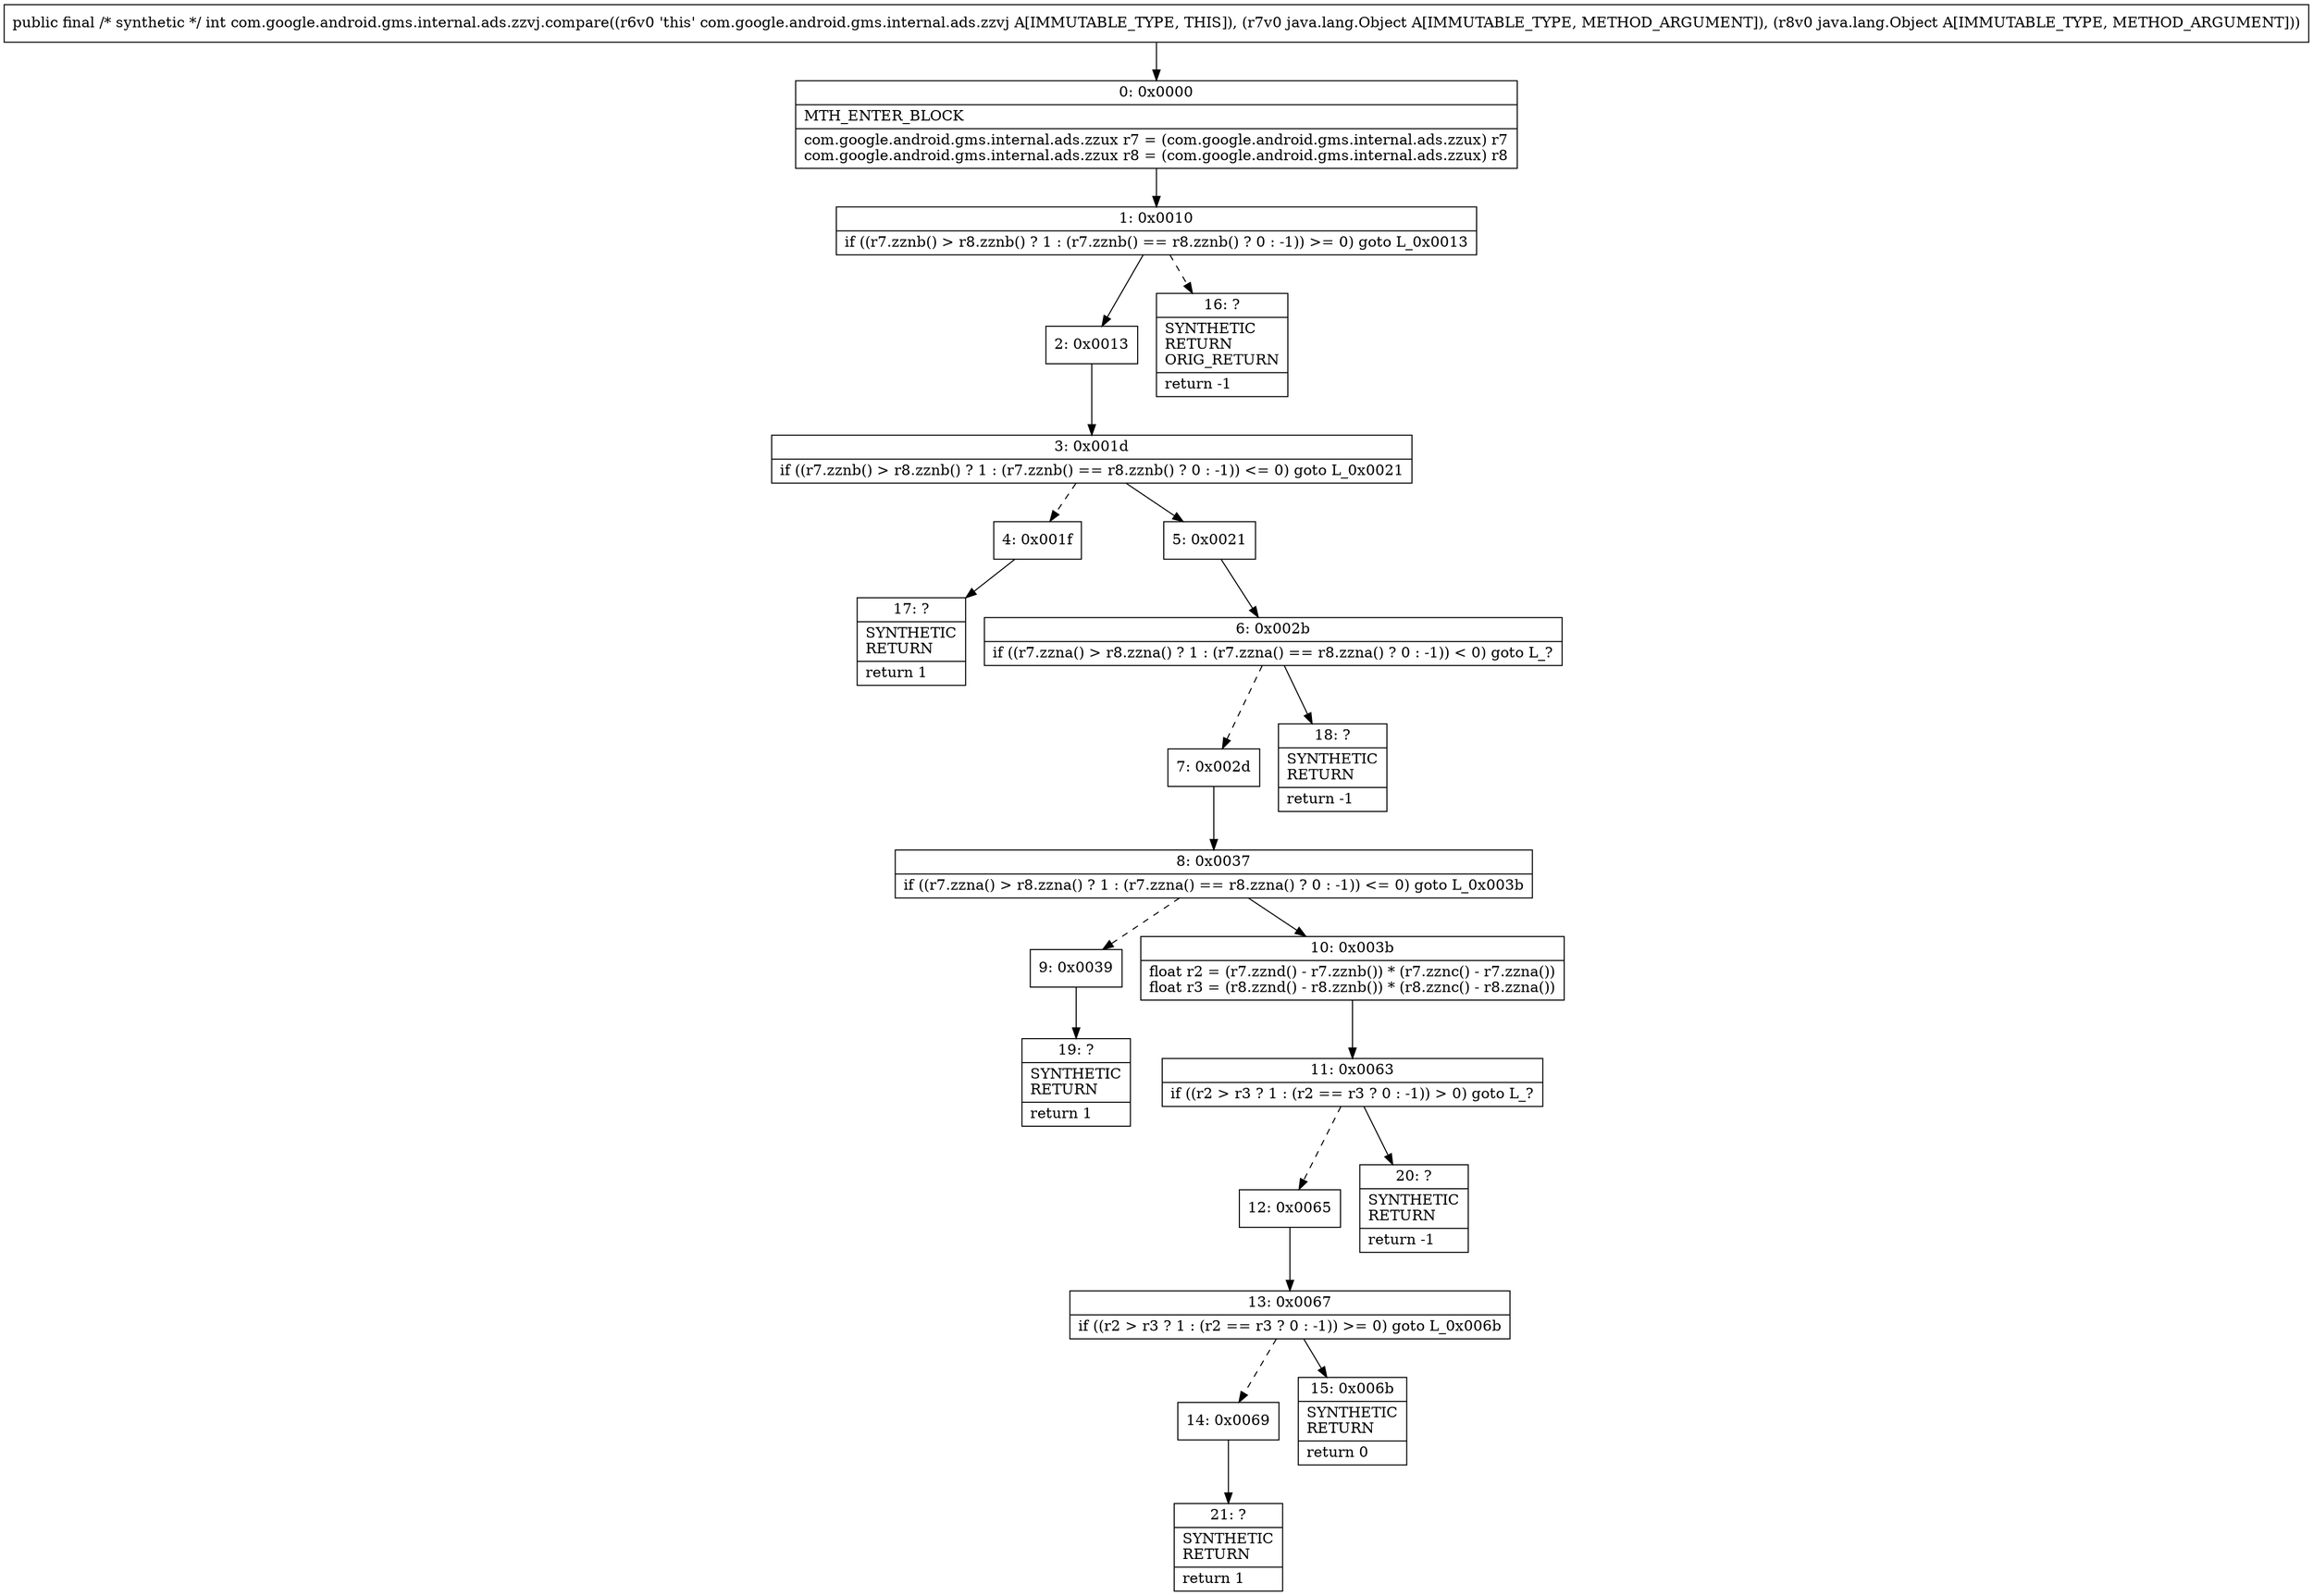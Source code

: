 digraph "CFG forcom.google.android.gms.internal.ads.zzvj.compare(Ljava\/lang\/Object;Ljava\/lang\/Object;)I" {
Node_0 [shape=record,label="{0\:\ 0x0000|MTH_ENTER_BLOCK\l|com.google.android.gms.internal.ads.zzux r7 = (com.google.android.gms.internal.ads.zzux) r7\lcom.google.android.gms.internal.ads.zzux r8 = (com.google.android.gms.internal.ads.zzux) r8\l}"];
Node_1 [shape=record,label="{1\:\ 0x0010|if ((r7.zznb() \> r8.zznb() ? 1 : (r7.zznb() == r8.zznb() ? 0 : \-1)) \>= 0) goto L_0x0013\l}"];
Node_2 [shape=record,label="{2\:\ 0x0013}"];
Node_3 [shape=record,label="{3\:\ 0x001d|if ((r7.zznb() \> r8.zznb() ? 1 : (r7.zznb() == r8.zznb() ? 0 : \-1)) \<= 0) goto L_0x0021\l}"];
Node_4 [shape=record,label="{4\:\ 0x001f}"];
Node_5 [shape=record,label="{5\:\ 0x0021}"];
Node_6 [shape=record,label="{6\:\ 0x002b|if ((r7.zzna() \> r8.zzna() ? 1 : (r7.zzna() == r8.zzna() ? 0 : \-1)) \< 0) goto L_?\l}"];
Node_7 [shape=record,label="{7\:\ 0x002d}"];
Node_8 [shape=record,label="{8\:\ 0x0037|if ((r7.zzna() \> r8.zzna() ? 1 : (r7.zzna() == r8.zzna() ? 0 : \-1)) \<= 0) goto L_0x003b\l}"];
Node_9 [shape=record,label="{9\:\ 0x0039}"];
Node_10 [shape=record,label="{10\:\ 0x003b|float r2 = (r7.zznd() \- r7.zznb()) * (r7.zznc() \- r7.zzna())\lfloat r3 = (r8.zznd() \- r8.zznb()) * (r8.zznc() \- r8.zzna())\l}"];
Node_11 [shape=record,label="{11\:\ 0x0063|if ((r2 \> r3 ? 1 : (r2 == r3 ? 0 : \-1)) \> 0) goto L_?\l}"];
Node_12 [shape=record,label="{12\:\ 0x0065}"];
Node_13 [shape=record,label="{13\:\ 0x0067|if ((r2 \> r3 ? 1 : (r2 == r3 ? 0 : \-1)) \>= 0) goto L_0x006b\l}"];
Node_14 [shape=record,label="{14\:\ 0x0069}"];
Node_15 [shape=record,label="{15\:\ 0x006b|SYNTHETIC\lRETURN\l|return 0\l}"];
Node_16 [shape=record,label="{16\:\ ?|SYNTHETIC\lRETURN\lORIG_RETURN\l|return \-1\l}"];
Node_17 [shape=record,label="{17\:\ ?|SYNTHETIC\lRETURN\l|return 1\l}"];
Node_18 [shape=record,label="{18\:\ ?|SYNTHETIC\lRETURN\l|return \-1\l}"];
Node_19 [shape=record,label="{19\:\ ?|SYNTHETIC\lRETURN\l|return 1\l}"];
Node_20 [shape=record,label="{20\:\ ?|SYNTHETIC\lRETURN\l|return \-1\l}"];
Node_21 [shape=record,label="{21\:\ ?|SYNTHETIC\lRETURN\l|return 1\l}"];
MethodNode[shape=record,label="{public final \/* synthetic *\/ int com.google.android.gms.internal.ads.zzvj.compare((r6v0 'this' com.google.android.gms.internal.ads.zzvj A[IMMUTABLE_TYPE, THIS]), (r7v0 java.lang.Object A[IMMUTABLE_TYPE, METHOD_ARGUMENT]), (r8v0 java.lang.Object A[IMMUTABLE_TYPE, METHOD_ARGUMENT])) }"];
MethodNode -> Node_0;
Node_0 -> Node_1;
Node_1 -> Node_2;
Node_1 -> Node_16[style=dashed];
Node_2 -> Node_3;
Node_3 -> Node_4[style=dashed];
Node_3 -> Node_5;
Node_4 -> Node_17;
Node_5 -> Node_6;
Node_6 -> Node_7[style=dashed];
Node_6 -> Node_18;
Node_7 -> Node_8;
Node_8 -> Node_9[style=dashed];
Node_8 -> Node_10;
Node_9 -> Node_19;
Node_10 -> Node_11;
Node_11 -> Node_12[style=dashed];
Node_11 -> Node_20;
Node_12 -> Node_13;
Node_13 -> Node_14[style=dashed];
Node_13 -> Node_15;
Node_14 -> Node_21;
}


